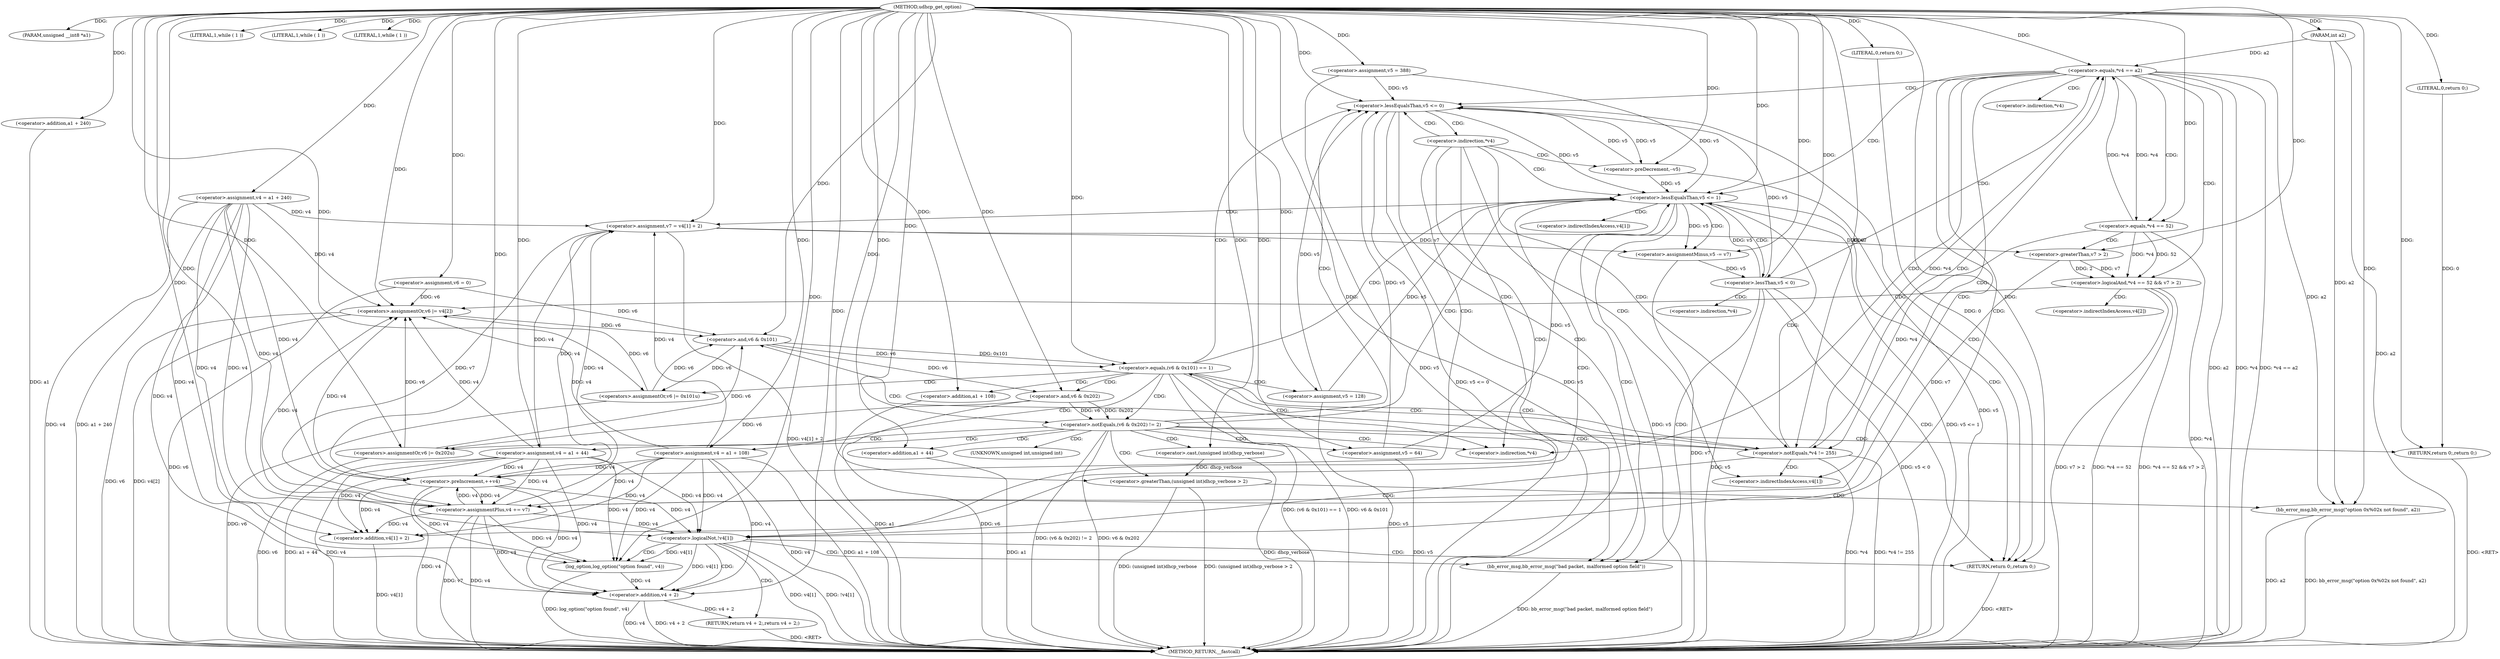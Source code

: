 digraph udhcp_get_option {  
"1000105" [label = "(METHOD,udhcp_get_option)" ]
"1000262" [label = "(METHOD_RETURN,__fastcall)" ]
"1000106" [label = "(PARAM,unsigned __int8 *a1)" ]
"1000107" [label = "(PARAM,int a2)" ]
"1000113" [label = "(<operator>.assignment,v6 = 0)" ]
"1000116" [label = "(<operator>.assignment,v4 = a1 + 240)" ]
"1000118" [label = "(<operator>.addition,a1 + 240)" ]
"1000121" [label = "(<operator>.assignment,v5 = 388)" ]
"1000125" [label = "(LITERAL,1,while ( 1 ))" ]
"1000128" [label = "(LITERAL,1,while ( 1 ))" ]
"1000131" [label = "(LITERAL,1,while ( 1 ))" ]
"1000134" [label = "(<operator>.lessEqualsThan,v5 <= 0)" ]
"1000142" [label = "(<operator>.preDecrement,--v5)" ]
"1000144" [label = "(<operator>.preIncrement,++v4)" ]
"1000147" [label = "(<operator>.notEquals,*v4 != 255)" ]
"1000153" [label = "(<operator>.equals,(v6 & 0x101) == 1)" ]
"1000154" [label = "(<operator>.and,v6 & 0x101)" ]
"1000159" [label = "(<operators>.assignmentOr,v6 |= 0x101u)" ]
"1000162" [label = "(<operator>.assignment,v4 = a1 + 108)" ]
"1000164" [label = "(<operator>.addition,a1 + 108)" ]
"1000167" [label = "(<operator>.assignment,v5 = 128)" ]
"1000173" [label = "(<operator>.notEquals,(v6 & 0x202) != 2)" ]
"1000174" [label = "(<operator>.and,v6 & 0x202)" ]
"1000180" [label = "(<operator>.greaterThan,(unsigned int)dhcp_verbose > 2)" ]
"1000181" [label = "(<operator>.cast,(unsigned int)dhcp_verbose)" ]
"1000185" [label = "(bb_error_msg,bb_error_msg(\"option 0x%02x not found\", a2))" ]
"1000188" [label = "(RETURN,return 0;,return 0;)" ]
"1000189" [label = "(LITERAL,0,return 0;)" ]
"1000190" [label = "(<operators>.assignmentOr,v6 |= 0x202u)" ]
"1000193" [label = "(<operator>.assignment,v4 = a1 + 44)" ]
"1000195" [label = "(<operator>.addition,a1 + 44)" ]
"1000198" [label = "(<operator>.assignment,v5 = 64)" ]
"1000202" [label = "(<operator>.lessEqualsThan,v5 <= 1)" ]
"1000206" [label = "(<operator>.assignment,v7 = v4[1] + 2)" ]
"1000208" [label = "(<operator>.addition,v4[1] + 2)" ]
"1000213" [label = "(<operator>.assignmentMinus,v5 -= v7)" ]
"1000217" [label = "(<operator>.lessThan,v5 < 0)" ]
"1000222" [label = "(<operator>.equals,*v4 == a2)" ]
"1000228" [label = "(<operator>.logicalAnd,*v4 == 52 && v7 > 2)" ]
"1000229" [label = "(<operator>.equals,*v4 == 52)" ]
"1000233" [label = "(<operator>.greaterThan,v7 > 2)" ]
"1000236" [label = "(<operators>.assignmentOr,v6 |= v4[2])" ]
"1000241" [label = "(<operator>.assignmentPlus,v4 += v7)" ]
"1000245" [label = "(<operator>.logicalNot,!v4[1])" ]
"1000251" [label = "(bb_error_msg,bb_error_msg(\"bad packet, malformed option field\"))" ]
"1000253" [label = "(RETURN,return 0;,return 0;)" ]
"1000254" [label = "(LITERAL,0,return 0;)" ]
"1000255" [label = "(log_option,log_option(\"option found\", v4))" ]
"1000258" [label = "(RETURN,return v4 + 2;,return v4 + 2;)" ]
"1000259" [label = "(<operator>.addition,v4 + 2)" ]
"1000139" [label = "(<operator>.indirection,*v4)" ]
"1000148" [label = "(<operator>.indirection,*v4)" ]
"1000182" [label = "(UNKNOWN,unsigned int,unsigned int)" ]
"1000209" [label = "(<operator>.indirectIndexAccess,v4[1])" ]
"1000223" [label = "(<operator>.indirection,*v4)" ]
"1000230" [label = "(<operator>.indirection,*v4)" ]
"1000238" [label = "(<operator>.indirectIndexAccess,v4[2])" ]
"1000246" [label = "(<operator>.indirectIndexAccess,v4[1])" ]
  "1000134" -> "1000262"  [ label = "DDG: v5 <= 0"] 
  "1000118" -> "1000262"  [ label = "DDG: a1"] 
  "1000180" -> "1000262"  [ label = "DDG: (unsigned int)dhcp_verbose > 2"] 
  "1000222" -> "1000262"  [ label = "DDG: a2"] 
  "1000134" -> "1000262"  [ label = "DDG: v5"] 
  "1000144" -> "1000262"  [ label = "DDG: v4"] 
  "1000251" -> "1000262"  [ label = "DDG: bb_error_msg(\"bad packet, malformed option field\")"] 
  "1000259" -> "1000262"  [ label = "DDG: v4"] 
  "1000180" -> "1000262"  [ label = "DDG: (unsigned int)dhcp_verbose"] 
  "1000162" -> "1000262"  [ label = "DDG: a1 + 108"] 
  "1000241" -> "1000262"  [ label = "DDG: v7"] 
  "1000217" -> "1000262"  [ label = "DDG: v5"] 
  "1000193" -> "1000262"  [ label = "DDG: v4"] 
  "1000142" -> "1000262"  [ label = "DDG: v5"] 
  "1000107" -> "1000262"  [ label = "DDG: a2"] 
  "1000190" -> "1000262"  [ label = "DDG: v6"] 
  "1000116" -> "1000262"  [ label = "DDG: v4"] 
  "1000198" -> "1000262"  [ label = "DDG: v5"] 
  "1000162" -> "1000262"  [ label = "DDG: v4"] 
  "1000202" -> "1000262"  [ label = "DDG: v5"] 
  "1000222" -> "1000262"  [ label = "DDG: *v4"] 
  "1000259" -> "1000262"  [ label = "DDG: v4 + 2"] 
  "1000173" -> "1000262"  [ label = "DDG: v6 & 0x202"] 
  "1000228" -> "1000262"  [ label = "DDG: v7 > 2"] 
  "1000116" -> "1000262"  [ label = "DDG: a1 + 240"] 
  "1000121" -> "1000262"  [ label = "DDG: v5"] 
  "1000245" -> "1000262"  [ label = "DDG: v4[1]"] 
  "1000217" -> "1000262"  [ label = "DDG: v5 < 0"] 
  "1000229" -> "1000262"  [ label = "DDG: *v4"] 
  "1000228" -> "1000262"  [ label = "DDG: *v4 == 52"] 
  "1000153" -> "1000262"  [ label = "DDG: (v6 & 0x101) == 1"] 
  "1000181" -> "1000262"  [ label = "DDG: dhcp_verbose"] 
  "1000147" -> "1000262"  [ label = "DDG: *v4 != 255"] 
  "1000147" -> "1000262"  [ label = "DDG: *v4"] 
  "1000213" -> "1000262"  [ label = "DDG: v7"] 
  "1000236" -> "1000262"  [ label = "DDG: v6"] 
  "1000255" -> "1000262"  [ label = "DDG: log_option(\"option found\", v4)"] 
  "1000185" -> "1000262"  [ label = "DDG: bb_error_msg(\"option 0x%02x not found\", a2)"] 
  "1000222" -> "1000262"  [ label = "DDG: *v4 == a2"] 
  "1000208" -> "1000262"  [ label = "DDG: v4[1]"] 
  "1000206" -> "1000262"  [ label = "DDG: v4[1] + 2"] 
  "1000185" -> "1000262"  [ label = "DDG: a2"] 
  "1000228" -> "1000262"  [ label = "DDG: *v4 == 52 && v7 > 2"] 
  "1000113" -> "1000262"  [ label = "DDG: v6"] 
  "1000241" -> "1000262"  [ label = "DDG: v4"] 
  "1000195" -> "1000262"  [ label = "DDG: a1"] 
  "1000173" -> "1000262"  [ label = "DDG: (v6 & 0x202) != 2"] 
  "1000236" -> "1000262"  [ label = "DDG: v4[2]"] 
  "1000159" -> "1000262"  [ label = "DDG: v6"] 
  "1000193" -> "1000262"  [ label = "DDG: a1 + 44"] 
  "1000174" -> "1000262"  [ label = "DDG: v6"] 
  "1000202" -> "1000262"  [ label = "DDG: v5 <= 1"] 
  "1000153" -> "1000262"  [ label = "DDG: v6 & 0x101"] 
  "1000245" -> "1000262"  [ label = "DDG: !v4[1]"] 
  "1000167" -> "1000262"  [ label = "DDG: v5"] 
  "1000164" -> "1000262"  [ label = "DDG: a1"] 
  "1000253" -> "1000262"  [ label = "DDG: <RET>"] 
  "1000188" -> "1000262"  [ label = "DDG: <RET>"] 
  "1000258" -> "1000262"  [ label = "DDG: <RET>"] 
  "1000105" -> "1000106"  [ label = "DDG: "] 
  "1000105" -> "1000107"  [ label = "DDG: "] 
  "1000105" -> "1000113"  [ label = "DDG: "] 
  "1000105" -> "1000116"  [ label = "DDG: "] 
  "1000105" -> "1000118"  [ label = "DDG: "] 
  "1000105" -> "1000121"  [ label = "DDG: "] 
  "1000105" -> "1000125"  [ label = "DDG: "] 
  "1000105" -> "1000128"  [ label = "DDG: "] 
  "1000105" -> "1000131"  [ label = "DDG: "] 
  "1000198" -> "1000134"  [ label = "DDG: v5"] 
  "1000121" -> "1000134"  [ label = "DDG: v5"] 
  "1000167" -> "1000134"  [ label = "DDG: v5"] 
  "1000217" -> "1000134"  [ label = "DDG: v5"] 
  "1000142" -> "1000134"  [ label = "DDG: v5"] 
  "1000105" -> "1000134"  [ label = "DDG: "] 
  "1000134" -> "1000142"  [ label = "DDG: v5"] 
  "1000105" -> "1000142"  [ label = "DDG: "] 
  "1000193" -> "1000144"  [ label = "DDG: v4"] 
  "1000241" -> "1000144"  [ label = "DDG: v4"] 
  "1000116" -> "1000144"  [ label = "DDG: v4"] 
  "1000162" -> "1000144"  [ label = "DDG: v4"] 
  "1000105" -> "1000144"  [ label = "DDG: "] 
  "1000229" -> "1000147"  [ label = "DDG: *v4"] 
  "1000105" -> "1000147"  [ label = "DDG: "] 
  "1000154" -> "1000153"  [ label = "DDG: v6"] 
  "1000154" -> "1000153"  [ label = "DDG: 0x101"] 
  "1000190" -> "1000154"  [ label = "DDG: v6"] 
  "1000236" -> "1000154"  [ label = "DDG: v6"] 
  "1000113" -> "1000154"  [ label = "DDG: v6"] 
  "1000159" -> "1000154"  [ label = "DDG: v6"] 
  "1000105" -> "1000154"  [ label = "DDG: "] 
  "1000105" -> "1000153"  [ label = "DDG: "] 
  "1000105" -> "1000159"  [ label = "DDG: "] 
  "1000154" -> "1000159"  [ label = "DDG: v6"] 
  "1000105" -> "1000162"  [ label = "DDG: "] 
  "1000105" -> "1000164"  [ label = "DDG: "] 
  "1000105" -> "1000167"  [ label = "DDG: "] 
  "1000174" -> "1000173"  [ label = "DDG: v6"] 
  "1000174" -> "1000173"  [ label = "DDG: 0x202"] 
  "1000154" -> "1000174"  [ label = "DDG: v6"] 
  "1000105" -> "1000174"  [ label = "DDG: "] 
  "1000105" -> "1000173"  [ label = "DDG: "] 
  "1000181" -> "1000180"  [ label = "DDG: dhcp_verbose"] 
  "1000105" -> "1000181"  [ label = "DDG: "] 
  "1000105" -> "1000180"  [ label = "DDG: "] 
  "1000105" -> "1000185"  [ label = "DDG: "] 
  "1000222" -> "1000185"  [ label = "DDG: a2"] 
  "1000107" -> "1000185"  [ label = "DDG: a2"] 
  "1000189" -> "1000188"  [ label = "DDG: 0"] 
  "1000105" -> "1000188"  [ label = "DDG: "] 
  "1000105" -> "1000189"  [ label = "DDG: "] 
  "1000105" -> "1000190"  [ label = "DDG: "] 
  "1000174" -> "1000190"  [ label = "DDG: v6"] 
  "1000105" -> "1000193"  [ label = "DDG: "] 
  "1000105" -> "1000195"  [ label = "DDG: "] 
  "1000105" -> "1000198"  [ label = "DDG: "] 
  "1000198" -> "1000202"  [ label = "DDG: v5"] 
  "1000121" -> "1000202"  [ label = "DDG: v5"] 
  "1000134" -> "1000202"  [ label = "DDG: v5"] 
  "1000167" -> "1000202"  [ label = "DDG: v5"] 
  "1000217" -> "1000202"  [ label = "DDG: v5"] 
  "1000142" -> "1000202"  [ label = "DDG: v5"] 
  "1000105" -> "1000202"  [ label = "DDG: "] 
  "1000193" -> "1000206"  [ label = "DDG: v4"] 
  "1000241" -> "1000206"  [ label = "DDG: v4"] 
  "1000144" -> "1000206"  [ label = "DDG: v4"] 
  "1000116" -> "1000206"  [ label = "DDG: v4"] 
  "1000162" -> "1000206"  [ label = "DDG: v4"] 
  "1000105" -> "1000206"  [ label = "DDG: "] 
  "1000193" -> "1000208"  [ label = "DDG: v4"] 
  "1000241" -> "1000208"  [ label = "DDG: v4"] 
  "1000144" -> "1000208"  [ label = "DDG: v4"] 
  "1000116" -> "1000208"  [ label = "DDG: v4"] 
  "1000162" -> "1000208"  [ label = "DDG: v4"] 
  "1000105" -> "1000208"  [ label = "DDG: "] 
  "1000206" -> "1000213"  [ label = "DDG: v7"] 
  "1000105" -> "1000213"  [ label = "DDG: "] 
  "1000202" -> "1000213"  [ label = "DDG: v5"] 
  "1000213" -> "1000217"  [ label = "DDG: v5"] 
  "1000105" -> "1000217"  [ label = "DDG: "] 
  "1000229" -> "1000222"  [ label = "DDG: *v4"] 
  "1000147" -> "1000222"  [ label = "DDG: *v4"] 
  "1000107" -> "1000222"  [ label = "DDG: a2"] 
  "1000105" -> "1000222"  [ label = "DDG: "] 
  "1000229" -> "1000228"  [ label = "DDG: *v4"] 
  "1000229" -> "1000228"  [ label = "DDG: 52"] 
  "1000222" -> "1000229"  [ label = "DDG: *v4"] 
  "1000105" -> "1000229"  [ label = "DDG: "] 
  "1000233" -> "1000228"  [ label = "DDG: v7"] 
  "1000233" -> "1000228"  [ label = "DDG: 2"] 
  "1000105" -> "1000233"  [ label = "DDG: "] 
  "1000206" -> "1000233"  [ label = "DDG: v7"] 
  "1000193" -> "1000236"  [ label = "DDG: v4"] 
  "1000241" -> "1000236"  [ label = "DDG: v4"] 
  "1000144" -> "1000236"  [ label = "DDG: v4"] 
  "1000116" -> "1000236"  [ label = "DDG: v4"] 
  "1000162" -> "1000236"  [ label = "DDG: v4"] 
  "1000190" -> "1000236"  [ label = "DDG: v6"] 
  "1000113" -> "1000236"  [ label = "DDG: v6"] 
  "1000159" -> "1000236"  [ label = "DDG: v6"] 
  "1000105" -> "1000236"  [ label = "DDG: "] 
  "1000233" -> "1000241"  [ label = "DDG: v7"] 
  "1000105" -> "1000241"  [ label = "DDG: "] 
  "1000206" -> "1000241"  [ label = "DDG: v7"] 
  "1000193" -> "1000241"  [ label = "DDG: v4"] 
  "1000144" -> "1000241"  [ label = "DDG: v4"] 
  "1000116" -> "1000241"  [ label = "DDG: v4"] 
  "1000162" -> "1000241"  [ label = "DDG: v4"] 
  "1000193" -> "1000245"  [ label = "DDG: v4"] 
  "1000241" -> "1000245"  [ label = "DDG: v4"] 
  "1000144" -> "1000245"  [ label = "DDG: v4"] 
  "1000116" -> "1000245"  [ label = "DDG: v4"] 
  "1000162" -> "1000245"  [ label = "DDG: v4"] 
  "1000105" -> "1000251"  [ label = "DDG: "] 
  "1000254" -> "1000253"  [ label = "DDG: 0"] 
  "1000105" -> "1000253"  [ label = "DDG: "] 
  "1000105" -> "1000254"  [ label = "DDG: "] 
  "1000105" -> "1000255"  [ label = "DDG: "] 
  "1000193" -> "1000255"  [ label = "DDG: v4"] 
  "1000245" -> "1000255"  [ label = "DDG: v4[1]"] 
  "1000241" -> "1000255"  [ label = "DDG: v4"] 
  "1000144" -> "1000255"  [ label = "DDG: v4"] 
  "1000116" -> "1000255"  [ label = "DDG: v4"] 
  "1000162" -> "1000255"  [ label = "DDG: v4"] 
  "1000259" -> "1000258"  [ label = "DDG: v4 + 2"] 
  "1000245" -> "1000259"  [ label = "DDG: v4[1]"] 
  "1000255" -> "1000259"  [ label = "DDG: v4"] 
  "1000105" -> "1000259"  [ label = "DDG: "] 
  "1000193" -> "1000259"  [ label = "DDG: v4"] 
  "1000241" -> "1000259"  [ label = "DDG: v4"] 
  "1000144" -> "1000259"  [ label = "DDG: v4"] 
  "1000116" -> "1000259"  [ label = "DDG: v4"] 
  "1000162" -> "1000259"  [ label = "DDG: v4"] 
  "1000134" -> "1000253"  [ label = "CDG: "] 
  "1000134" -> "1000251"  [ label = "CDG: "] 
  "1000134" -> "1000139"  [ label = "CDG: "] 
  "1000139" -> "1000144"  [ label = "CDG: "] 
  "1000139" -> "1000142"  [ label = "CDG: "] 
  "1000139" -> "1000202"  [ label = "CDG: "] 
  "1000139" -> "1000246"  [ label = "CDG: "] 
  "1000139" -> "1000245"  [ label = "CDG: "] 
  "1000139" -> "1000148"  [ label = "CDG: "] 
  "1000139" -> "1000147"  [ label = "CDG: "] 
  "1000139" -> "1000134"  [ label = "CDG: "] 
  "1000147" -> "1000154"  [ label = "CDG: "] 
  "1000147" -> "1000153"  [ label = "CDG: "] 
  "1000147" -> "1000202"  [ label = "CDG: "] 
  "1000147" -> "1000246"  [ label = "CDG: "] 
  "1000147" -> "1000245"  [ label = "CDG: "] 
  "1000153" -> "1000174"  [ label = "CDG: "] 
  "1000153" -> "1000173"  [ label = "CDG: "] 
  "1000153" -> "1000167"  [ label = "CDG: "] 
  "1000153" -> "1000164"  [ label = "CDG: "] 
  "1000153" -> "1000162"  [ label = "CDG: "] 
  "1000153" -> "1000159"  [ label = "CDG: "] 
  "1000153" -> "1000202"  [ label = "CDG: "] 
  "1000153" -> "1000134"  [ label = "CDG: "] 
  "1000153" -> "1000148"  [ label = "CDG: "] 
  "1000153" -> "1000147"  [ label = "CDG: "] 
  "1000173" -> "1000190"  [ label = "CDG: "] 
  "1000173" -> "1000188"  [ label = "CDG: "] 
  "1000173" -> "1000182"  [ label = "CDG: "] 
  "1000173" -> "1000181"  [ label = "CDG: "] 
  "1000173" -> "1000180"  [ label = "CDG: "] 
  "1000173" -> "1000198"  [ label = "CDG: "] 
  "1000173" -> "1000195"  [ label = "CDG: "] 
  "1000173" -> "1000193"  [ label = "CDG: "] 
  "1000173" -> "1000202"  [ label = "CDG: "] 
  "1000173" -> "1000134"  [ label = "CDG: "] 
  "1000173" -> "1000148"  [ label = "CDG: "] 
  "1000173" -> "1000147"  [ label = "CDG: "] 
  "1000180" -> "1000185"  [ label = "CDG: "] 
  "1000202" -> "1000208"  [ label = "CDG: "] 
  "1000202" -> "1000206"  [ label = "CDG: "] 
  "1000202" -> "1000217"  [ label = "CDG: "] 
  "1000202" -> "1000213"  [ label = "CDG: "] 
  "1000202" -> "1000209"  [ label = "CDG: "] 
  "1000202" -> "1000253"  [ label = "CDG: "] 
  "1000202" -> "1000251"  [ label = "CDG: "] 
  "1000217" -> "1000223"  [ label = "CDG: "] 
  "1000217" -> "1000222"  [ label = "CDG: "] 
  "1000217" -> "1000253"  [ label = "CDG: "] 
  "1000217" -> "1000251"  [ label = "CDG: "] 
  "1000222" -> "1000230"  [ label = "CDG: "] 
  "1000222" -> "1000229"  [ label = "CDG: "] 
  "1000222" -> "1000228"  [ label = "CDG: "] 
  "1000222" -> "1000246"  [ label = "CDG: "] 
  "1000222" -> "1000245"  [ label = "CDG: "] 
  "1000222" -> "1000241"  [ label = "CDG: "] 
  "1000222" -> "1000202"  [ label = "CDG: "] 
  "1000222" -> "1000134"  [ label = "CDG: "] 
  "1000222" -> "1000148"  [ label = "CDG: "] 
  "1000222" -> "1000147"  [ label = "CDG: "] 
  "1000228" -> "1000238"  [ label = "CDG: "] 
  "1000228" -> "1000236"  [ label = "CDG: "] 
  "1000229" -> "1000233"  [ label = "CDG: "] 
  "1000245" -> "1000255"  [ label = "CDG: "] 
  "1000245" -> "1000253"  [ label = "CDG: "] 
  "1000245" -> "1000251"  [ label = "CDG: "] 
  "1000245" -> "1000259"  [ label = "CDG: "] 
  "1000245" -> "1000258"  [ label = "CDG: "] 
}
